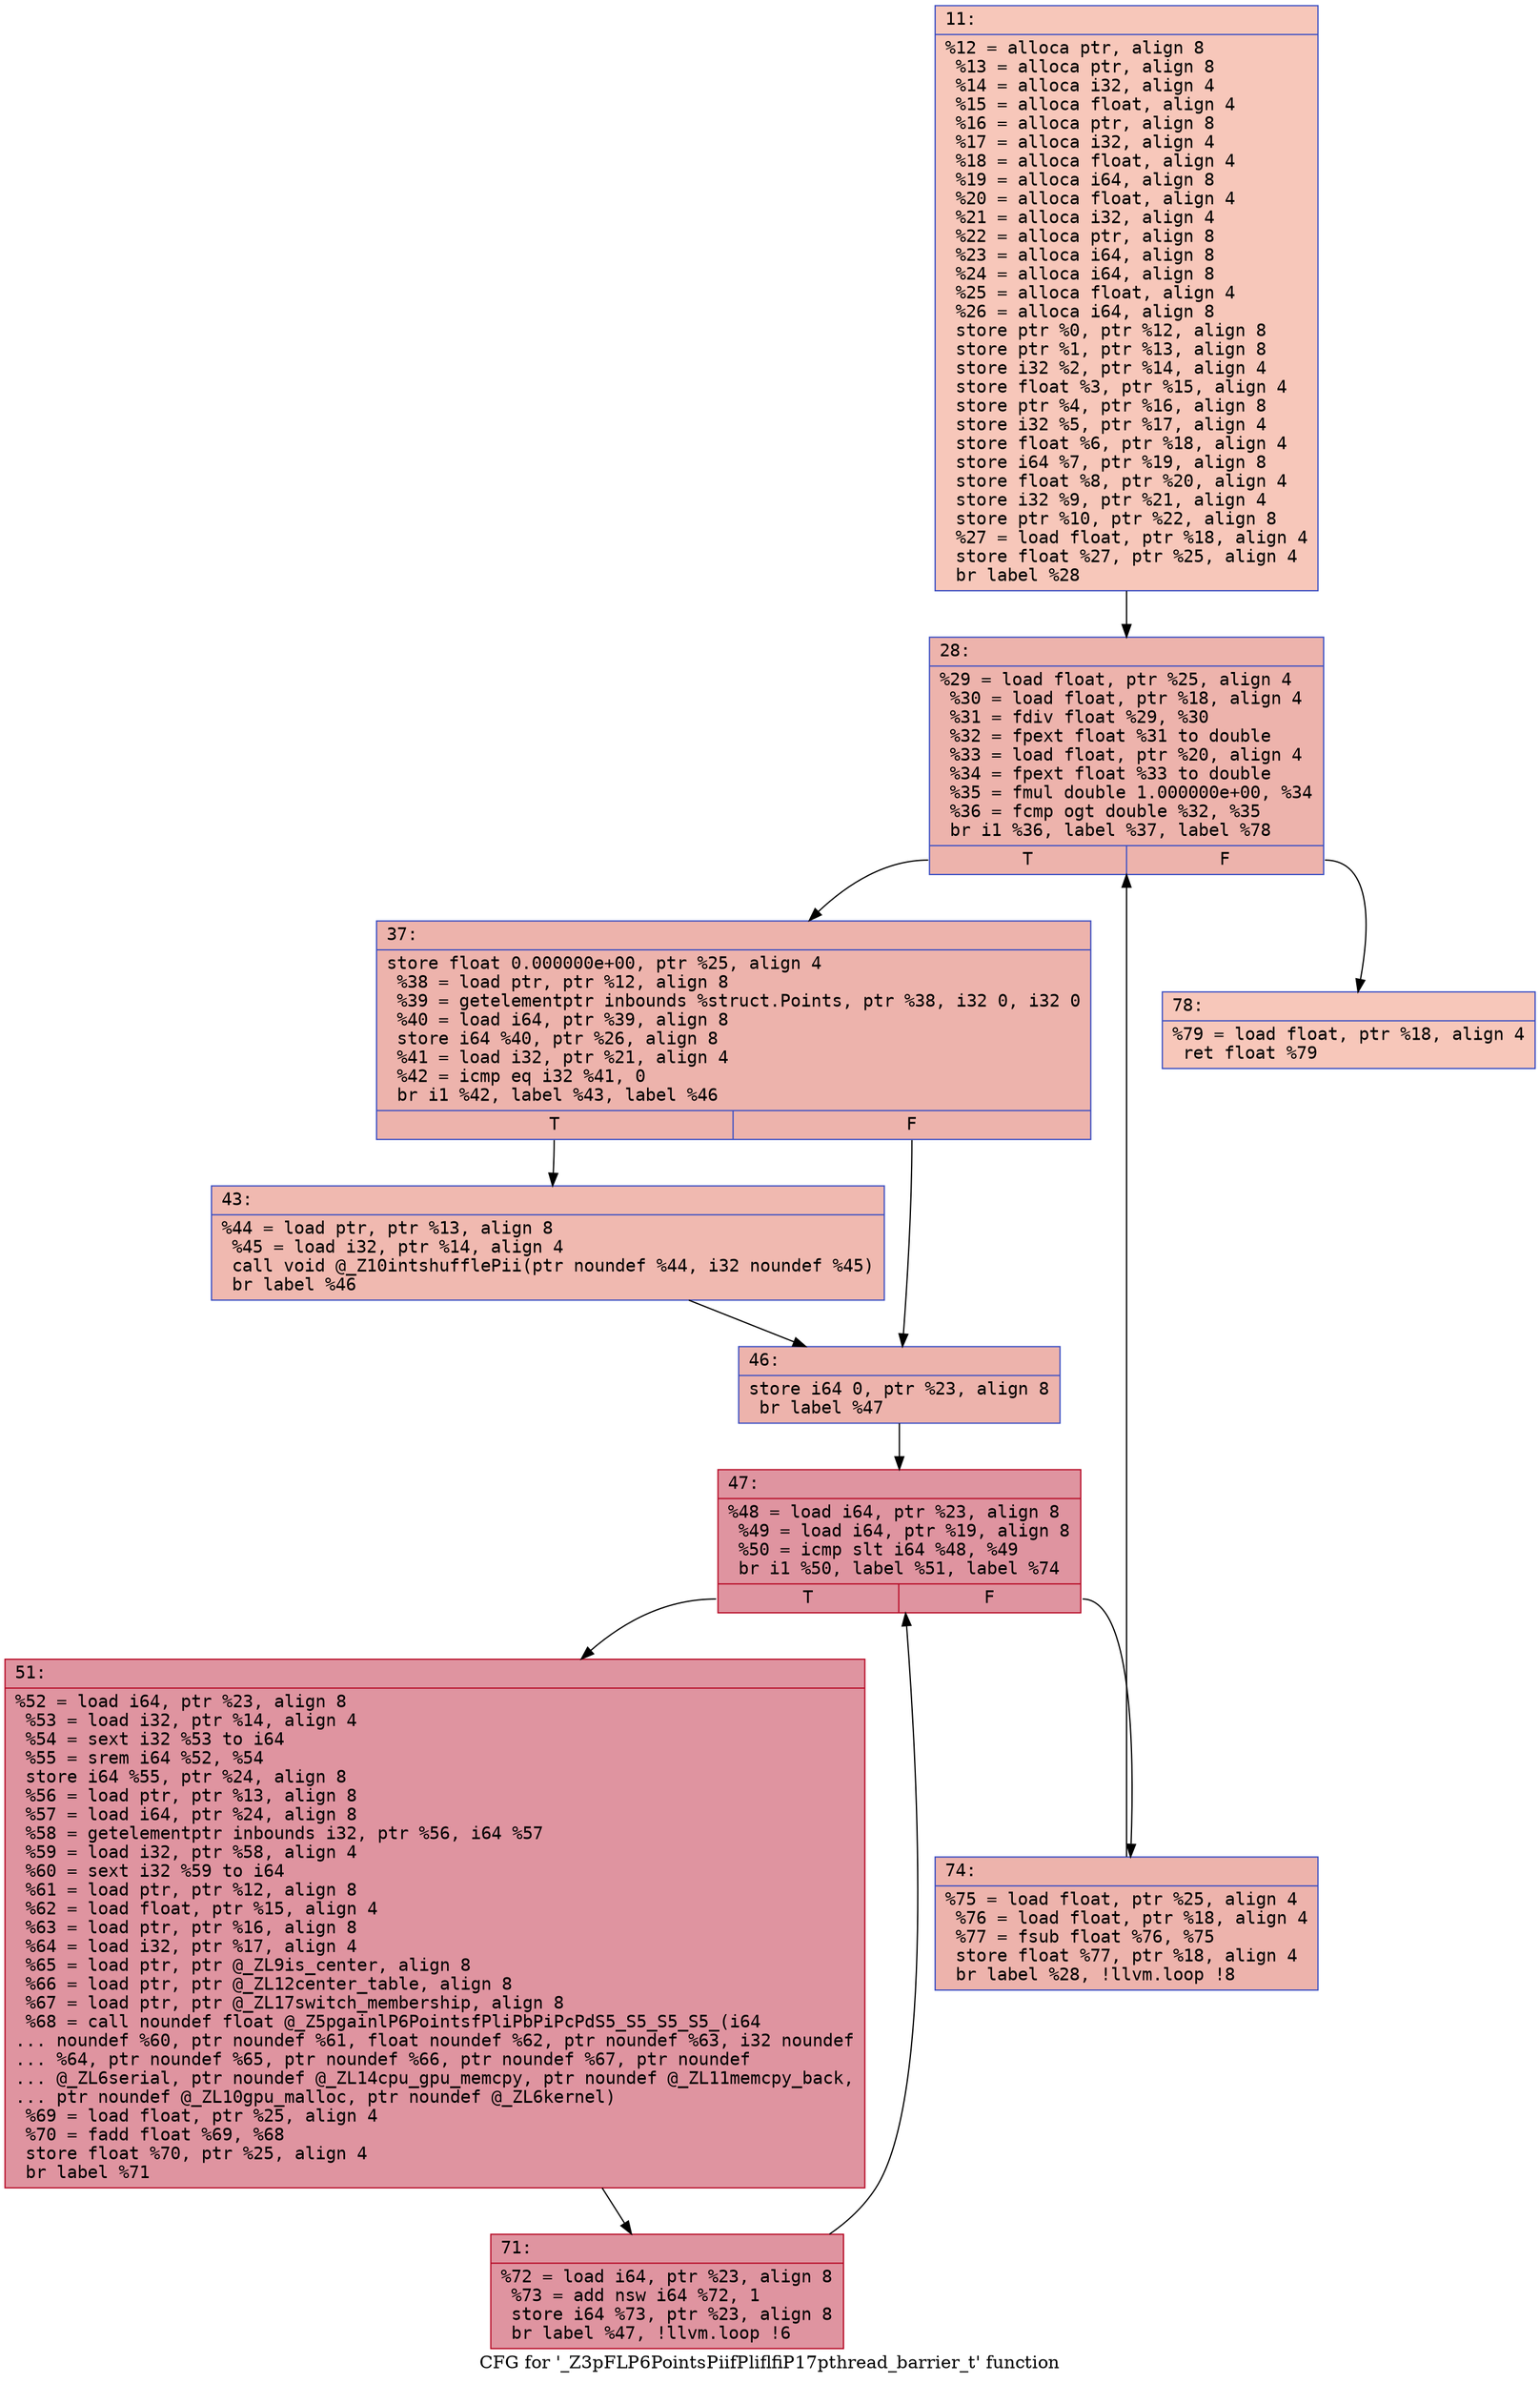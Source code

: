 digraph "CFG for '_Z3pFLP6PointsPiifPliflfiP17pthread_barrier_t' function" {
	label="CFG for '_Z3pFLP6PointsPiifPliflfiP17pthread_barrier_t' function";

	Node0x600000903e30 [shape=record,color="#3d50c3ff", style=filled, fillcolor="#ec7f6370" fontname="Courier",label="{11:\l|  %12 = alloca ptr, align 8\l  %13 = alloca ptr, align 8\l  %14 = alloca i32, align 4\l  %15 = alloca float, align 4\l  %16 = alloca ptr, align 8\l  %17 = alloca i32, align 4\l  %18 = alloca float, align 4\l  %19 = alloca i64, align 8\l  %20 = alloca float, align 4\l  %21 = alloca i32, align 4\l  %22 = alloca ptr, align 8\l  %23 = alloca i64, align 8\l  %24 = alloca i64, align 8\l  %25 = alloca float, align 4\l  %26 = alloca i64, align 8\l  store ptr %0, ptr %12, align 8\l  store ptr %1, ptr %13, align 8\l  store i32 %2, ptr %14, align 4\l  store float %3, ptr %15, align 4\l  store ptr %4, ptr %16, align 8\l  store i32 %5, ptr %17, align 4\l  store float %6, ptr %18, align 4\l  store i64 %7, ptr %19, align 8\l  store float %8, ptr %20, align 4\l  store i32 %9, ptr %21, align 4\l  store ptr %10, ptr %22, align 8\l  %27 = load float, ptr %18, align 4\l  store float %27, ptr %25, align 4\l  br label %28\l}"];
	Node0x600000903e30 -> Node0x600000903e80[tooltip="11 -> 28\nProbability 100.00%" ];
	Node0x600000903e80 [shape=record,color="#3d50c3ff", style=filled, fillcolor="#d6524470" fontname="Courier",label="{28:\l|  %29 = load float, ptr %25, align 4\l  %30 = load float, ptr %18, align 4\l  %31 = fdiv float %29, %30\l  %32 = fpext float %31 to double\l  %33 = load float, ptr %20, align 4\l  %34 = fpext float %33 to double\l  %35 = fmul double 1.000000e+00, %34\l  %36 = fcmp ogt double %32, %35\l  br i1 %36, label %37, label %78\l|{<s0>T|<s1>F}}"];
	Node0x600000903e80:s0 -> Node0x600000903ed0[tooltip="28 -> 37\nProbability 96.88%" ];
	Node0x600000903e80:s1 -> Node0x600000904140[tooltip="28 -> 78\nProbability 3.12%" ];
	Node0x600000903ed0 [shape=record,color="#3d50c3ff", style=filled, fillcolor="#d6524470" fontname="Courier",label="{37:\l|  store float 0.000000e+00, ptr %25, align 4\l  %38 = load ptr, ptr %12, align 8\l  %39 = getelementptr inbounds %struct.Points, ptr %38, i32 0, i32 0\l  %40 = load i64, ptr %39, align 8\l  store i64 %40, ptr %26, align 8\l  %41 = load i32, ptr %21, align 4\l  %42 = icmp eq i32 %41, 0\l  br i1 %42, label %43, label %46\l|{<s0>T|<s1>F}}"];
	Node0x600000903ed0:s0 -> Node0x600000903f20[tooltip="37 -> 43\nProbability 37.50%" ];
	Node0x600000903ed0:s1 -> Node0x600000903f70[tooltip="37 -> 46\nProbability 62.50%" ];
	Node0x600000903f20 [shape=record,color="#3d50c3ff", style=filled, fillcolor="#de614d70" fontname="Courier",label="{43:\l|  %44 = load ptr, ptr %13, align 8\l  %45 = load i32, ptr %14, align 4\l  call void @_Z10intshufflePii(ptr noundef %44, i32 noundef %45)\l  br label %46\l}"];
	Node0x600000903f20 -> Node0x600000903f70[tooltip="43 -> 46\nProbability 100.00%" ];
	Node0x600000903f70 [shape=record,color="#3d50c3ff", style=filled, fillcolor="#d6524470" fontname="Courier",label="{46:\l|  store i64 0, ptr %23, align 8\l  br label %47\l}"];
	Node0x600000903f70 -> Node0x600000904000[tooltip="46 -> 47\nProbability 100.00%" ];
	Node0x600000904000 [shape=record,color="#b70d28ff", style=filled, fillcolor="#b70d2870" fontname="Courier",label="{47:\l|  %48 = load i64, ptr %23, align 8\l  %49 = load i64, ptr %19, align 8\l  %50 = icmp slt i64 %48, %49\l  br i1 %50, label %51, label %74\l|{<s0>T|<s1>F}}"];
	Node0x600000904000:s0 -> Node0x600000904050[tooltip="47 -> 51\nProbability 96.88%" ];
	Node0x600000904000:s1 -> Node0x6000009040f0[tooltip="47 -> 74\nProbability 3.12%" ];
	Node0x600000904050 [shape=record,color="#b70d28ff", style=filled, fillcolor="#b70d2870" fontname="Courier",label="{51:\l|  %52 = load i64, ptr %23, align 8\l  %53 = load i32, ptr %14, align 4\l  %54 = sext i32 %53 to i64\l  %55 = srem i64 %52, %54\l  store i64 %55, ptr %24, align 8\l  %56 = load ptr, ptr %13, align 8\l  %57 = load i64, ptr %24, align 8\l  %58 = getelementptr inbounds i32, ptr %56, i64 %57\l  %59 = load i32, ptr %58, align 4\l  %60 = sext i32 %59 to i64\l  %61 = load ptr, ptr %12, align 8\l  %62 = load float, ptr %15, align 4\l  %63 = load ptr, ptr %16, align 8\l  %64 = load i32, ptr %17, align 4\l  %65 = load ptr, ptr @_ZL9is_center, align 8\l  %66 = load ptr, ptr @_ZL12center_table, align 8\l  %67 = load ptr, ptr @_ZL17switch_membership, align 8\l  %68 = call noundef float @_Z5pgainlP6PointsfPliPbPiPcPdS5_S5_S5_S5_(i64\l... noundef %60, ptr noundef %61, float noundef %62, ptr noundef %63, i32 noundef\l... %64, ptr noundef %65, ptr noundef %66, ptr noundef %67, ptr noundef\l... @_ZL6serial, ptr noundef @_ZL14cpu_gpu_memcpy, ptr noundef @_ZL11memcpy_back,\l... ptr noundef @_ZL10gpu_malloc, ptr noundef @_ZL6kernel)\l  %69 = load float, ptr %25, align 4\l  %70 = fadd float %69, %68\l  store float %70, ptr %25, align 4\l  br label %71\l}"];
	Node0x600000904050 -> Node0x6000009040a0[tooltip="51 -> 71\nProbability 100.00%" ];
	Node0x6000009040a0 [shape=record,color="#b70d28ff", style=filled, fillcolor="#b70d2870" fontname="Courier",label="{71:\l|  %72 = load i64, ptr %23, align 8\l  %73 = add nsw i64 %72, 1\l  store i64 %73, ptr %23, align 8\l  br label %47, !llvm.loop !6\l}"];
	Node0x6000009040a0 -> Node0x600000904000[tooltip="71 -> 47\nProbability 100.00%" ];
	Node0x6000009040f0 [shape=record,color="#3d50c3ff", style=filled, fillcolor="#d6524470" fontname="Courier",label="{74:\l|  %75 = load float, ptr %25, align 4\l  %76 = load float, ptr %18, align 4\l  %77 = fsub float %76, %75\l  store float %77, ptr %18, align 4\l  br label %28, !llvm.loop !8\l}"];
	Node0x6000009040f0 -> Node0x600000903e80[tooltip="74 -> 28\nProbability 100.00%" ];
	Node0x600000904140 [shape=record,color="#3d50c3ff", style=filled, fillcolor="#ec7f6370" fontname="Courier",label="{78:\l|  %79 = load float, ptr %18, align 4\l  ret float %79\l}"];
}
